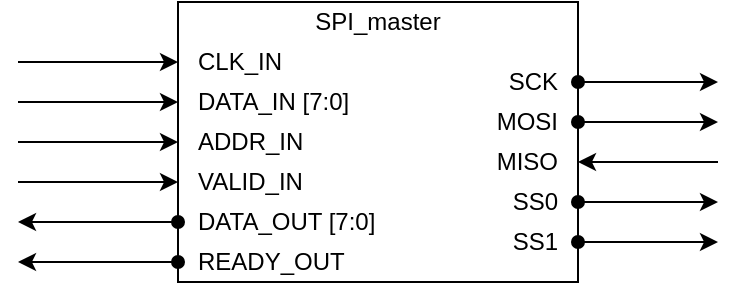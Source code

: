 <mxfile version="12.9.3" type="device"><diagram id="nhHK-6aPTGBWKcjFjLBu" name="Page-1"><mxGraphModel dx="657" dy="389" grid="1" gridSize="10" guides="1" tooltips="1" connect="1" arrows="1" fold="1" page="1" pageScale="1" pageWidth="1920" pageHeight="1200" math="0" shadow="0"><root><mxCell id="0"/><mxCell id="1" parent="0"/><mxCell id="78B5cLITnFpxrMVBJPTy-1" value="" style="rounded=0;whiteSpace=wrap;html=1;" vertex="1" parent="1"><mxGeometry x="400" y="260" width="200" height="140" as="geometry"/></mxCell><mxCell id="78B5cLITnFpxrMVBJPTy-8" style="edgeStyle=orthogonalEdgeStyle;rounded=0;orthogonalLoop=1;jettySize=auto;html=1;startArrow=oval;startFill=1;" edge="1" parent="1" source="78B5cLITnFpxrMVBJPTy-2"><mxGeometry relative="1" as="geometry"><mxPoint x="670" y="300" as="targetPoint"/></mxGeometry></mxCell><mxCell id="78B5cLITnFpxrMVBJPTy-9" style="edgeStyle=orthogonalEdgeStyle;rounded=0;orthogonalLoop=1;jettySize=auto;html=1;startArrow=oval;startFill=1;" edge="1" parent="1" source="78B5cLITnFpxrMVBJPTy-3"><mxGeometry relative="1" as="geometry"><mxPoint x="670" y="320" as="targetPoint"/></mxGeometry></mxCell><mxCell id="78B5cLITnFpxrMVBJPTy-10" style="edgeStyle=orthogonalEdgeStyle;rounded=0;orthogonalLoop=1;jettySize=auto;html=1;startArrow=classic;startFill=1;endArrow=none;endFill=0;" edge="1" parent="1" source="78B5cLITnFpxrMVBJPTy-4"><mxGeometry relative="1" as="geometry"><mxPoint x="670" y="340" as="targetPoint"/></mxGeometry></mxCell><mxCell id="78B5cLITnFpxrMVBJPTy-11" style="edgeStyle=orthogonalEdgeStyle;rounded=0;orthogonalLoop=1;jettySize=auto;html=1;startArrow=oval;startFill=1;" edge="1" parent="1" source="78B5cLITnFpxrMVBJPTy-5"><mxGeometry relative="1" as="geometry"><mxPoint x="670" y="360" as="targetPoint"/></mxGeometry></mxCell><mxCell id="78B5cLITnFpxrMVBJPTy-12" style="edgeStyle=orthogonalEdgeStyle;rounded=0;orthogonalLoop=1;jettySize=auto;html=1;startArrow=oval;startFill=1;" edge="1" parent="1" source="78B5cLITnFpxrMVBJPTy-6"><mxGeometry relative="1" as="geometry"><mxPoint x="670" y="380" as="targetPoint"/><Array as="points"><mxPoint x="670" y="380"/></Array></mxGeometry></mxCell><mxCell id="78B5cLITnFpxrMVBJPTy-23" style="edgeStyle=orthogonalEdgeStyle;rounded=0;orthogonalLoop=1;jettySize=auto;html=1;startArrow=classic;startFill=1;endArrow=none;endFill=0;" edge="1" parent="1" source="78B5cLITnFpxrMVBJPTy-13"><mxGeometry relative="1" as="geometry"><mxPoint x="320.0" y="310" as="targetPoint"/></mxGeometry></mxCell><mxCell id="78B5cLITnFpxrMVBJPTy-13" value="DATA_IN [7:0]" style="text;html=1;strokeColor=none;fillColor=none;align=left;verticalAlign=middle;whiteSpace=wrap;rounded=0;spacing=0;spacingLeft=10;" vertex="1" parent="1"><mxGeometry x="400" y="300" width="120" height="20" as="geometry"/></mxCell><mxCell id="78B5cLITnFpxrMVBJPTy-26" style="edgeStyle=orthogonalEdgeStyle;rounded=0;orthogonalLoop=1;jettySize=auto;html=1;startArrow=oval;startFill=1;endArrow=classic;endFill=1;" edge="1" parent="1" source="78B5cLITnFpxrMVBJPTy-14"><mxGeometry relative="1" as="geometry"><mxPoint x="320.0" y="370" as="targetPoint"/></mxGeometry></mxCell><mxCell id="78B5cLITnFpxrMVBJPTy-14" value="DATA_OUT [7:0]" style="text;html=1;strokeColor=none;fillColor=none;align=left;verticalAlign=middle;whiteSpace=wrap;rounded=0;spacing=0;spacingLeft=10;" vertex="1" parent="1"><mxGeometry x="400" y="360" width="120" height="20" as="geometry"/></mxCell><mxCell id="78B5cLITnFpxrMVBJPTy-24" style="edgeStyle=orthogonalEdgeStyle;rounded=0;orthogonalLoop=1;jettySize=auto;html=1;startArrow=classic;startFill=1;endArrow=none;endFill=0;" edge="1" parent="1" source="78B5cLITnFpxrMVBJPTy-15"><mxGeometry relative="1" as="geometry"><mxPoint x="320.0" y="330" as="targetPoint"/></mxGeometry></mxCell><mxCell id="78B5cLITnFpxrMVBJPTy-15" value="ADDR_IN" style="text;html=1;strokeColor=none;fillColor=none;align=left;verticalAlign=middle;whiteSpace=wrap;rounded=0;spacing=0;spacingLeft=10;" vertex="1" parent="1"><mxGeometry x="400" y="320" width="120" height="20" as="geometry"/></mxCell><mxCell id="78B5cLITnFpxrMVBJPTy-25" style="edgeStyle=orthogonalEdgeStyle;rounded=0;orthogonalLoop=1;jettySize=auto;html=1;startArrow=classic;startFill=1;endArrow=none;endFill=0;" edge="1" parent="1" source="78B5cLITnFpxrMVBJPTy-16"><mxGeometry relative="1" as="geometry"><mxPoint x="320.0" y="350" as="targetPoint"/></mxGeometry></mxCell><mxCell id="78B5cLITnFpxrMVBJPTy-16" value="VALID_IN" style="text;html=1;strokeColor=none;fillColor=none;align=left;verticalAlign=middle;whiteSpace=wrap;rounded=0;spacing=0;spacingLeft=10;" vertex="1" parent="1"><mxGeometry x="400" y="340" width="120" height="20" as="geometry"/></mxCell><mxCell id="78B5cLITnFpxrMVBJPTy-27" style="edgeStyle=orthogonalEdgeStyle;rounded=0;orthogonalLoop=1;jettySize=auto;html=1;startArrow=oval;startFill=1;endArrow=classic;endFill=1;" edge="1" parent="1" source="78B5cLITnFpxrMVBJPTy-17"><mxGeometry relative="1" as="geometry"><mxPoint x="320.0" y="390" as="targetPoint"/></mxGeometry></mxCell><mxCell id="78B5cLITnFpxrMVBJPTy-17" value="READY_OUT" style="text;html=1;strokeColor=none;fillColor=none;align=left;verticalAlign=middle;whiteSpace=wrap;rounded=0;spacing=0;spacingLeft=10;" vertex="1" parent="1"><mxGeometry x="400" y="380" width="120" height="20" as="geometry"/></mxCell><mxCell id="78B5cLITnFpxrMVBJPTy-18" value="" style="group" vertex="1" connectable="0" parent="1"><mxGeometry x="520" y="290" width="80" height="100" as="geometry"/></mxCell><mxCell id="78B5cLITnFpxrMVBJPTy-2" value="SCK" style="text;html=1;strokeColor=none;fillColor=none;align=right;verticalAlign=middle;whiteSpace=wrap;rounded=0;spacing=0;spacingRight=10;" vertex="1" parent="78B5cLITnFpxrMVBJPTy-18"><mxGeometry width="80" height="20" as="geometry"/></mxCell><mxCell id="78B5cLITnFpxrMVBJPTy-3" value="MOSI" style="text;html=1;strokeColor=none;fillColor=none;align=right;verticalAlign=middle;whiteSpace=wrap;rounded=0;spacing=0;spacingRight=10;" vertex="1" parent="78B5cLITnFpxrMVBJPTy-18"><mxGeometry y="20" width="80" height="20" as="geometry"/></mxCell><mxCell id="78B5cLITnFpxrMVBJPTy-4" value="MISO" style="text;html=1;strokeColor=none;fillColor=none;align=right;verticalAlign=middle;whiteSpace=wrap;rounded=0;spacing=0;spacingRight=10;" vertex="1" parent="78B5cLITnFpxrMVBJPTy-18"><mxGeometry y="40" width="80" height="20" as="geometry"/></mxCell><mxCell id="78B5cLITnFpxrMVBJPTy-5" value="SS0" style="text;html=1;strokeColor=none;fillColor=none;align=right;verticalAlign=middle;whiteSpace=wrap;rounded=0;spacing=0;spacingRight=10;" vertex="1" parent="78B5cLITnFpxrMVBJPTy-18"><mxGeometry y="60" width="80" height="20" as="geometry"/></mxCell><mxCell id="78B5cLITnFpxrMVBJPTy-6" value="SS1" style="text;html=1;strokeColor=none;fillColor=none;align=right;verticalAlign=middle;whiteSpace=wrap;rounded=0;spacing=0;spacingRight=10;" vertex="1" parent="78B5cLITnFpxrMVBJPTy-18"><mxGeometry y="80" width="80" height="20" as="geometry"/></mxCell><mxCell id="78B5cLITnFpxrMVBJPTy-22" value="" style="edgeStyle=orthogonalEdgeStyle;rounded=0;orthogonalLoop=1;jettySize=auto;html=1;startArrow=classic;startFill=1;endArrow=none;endFill=0;" edge="1" parent="1" source="78B5cLITnFpxrMVBJPTy-19"><mxGeometry relative="1" as="geometry"><mxPoint x="320.0" y="290" as="targetPoint"/></mxGeometry></mxCell><mxCell id="78B5cLITnFpxrMVBJPTy-19" value="CLK_IN" style="text;html=1;strokeColor=none;fillColor=none;align=left;verticalAlign=middle;whiteSpace=wrap;rounded=0;spacing=0;spacingLeft=10;" vertex="1" parent="1"><mxGeometry x="400" y="280" width="120" height="20" as="geometry"/></mxCell><mxCell id="78B5cLITnFpxrMVBJPTy-28" value="SPI_master" style="text;html=1;strokeColor=none;fillColor=none;align=center;verticalAlign=middle;whiteSpace=wrap;rounded=0;" vertex="1" parent="1"><mxGeometry x="480" y="260" width="40" height="20" as="geometry"/></mxCell></root></mxGraphModel></diagram></mxfile>